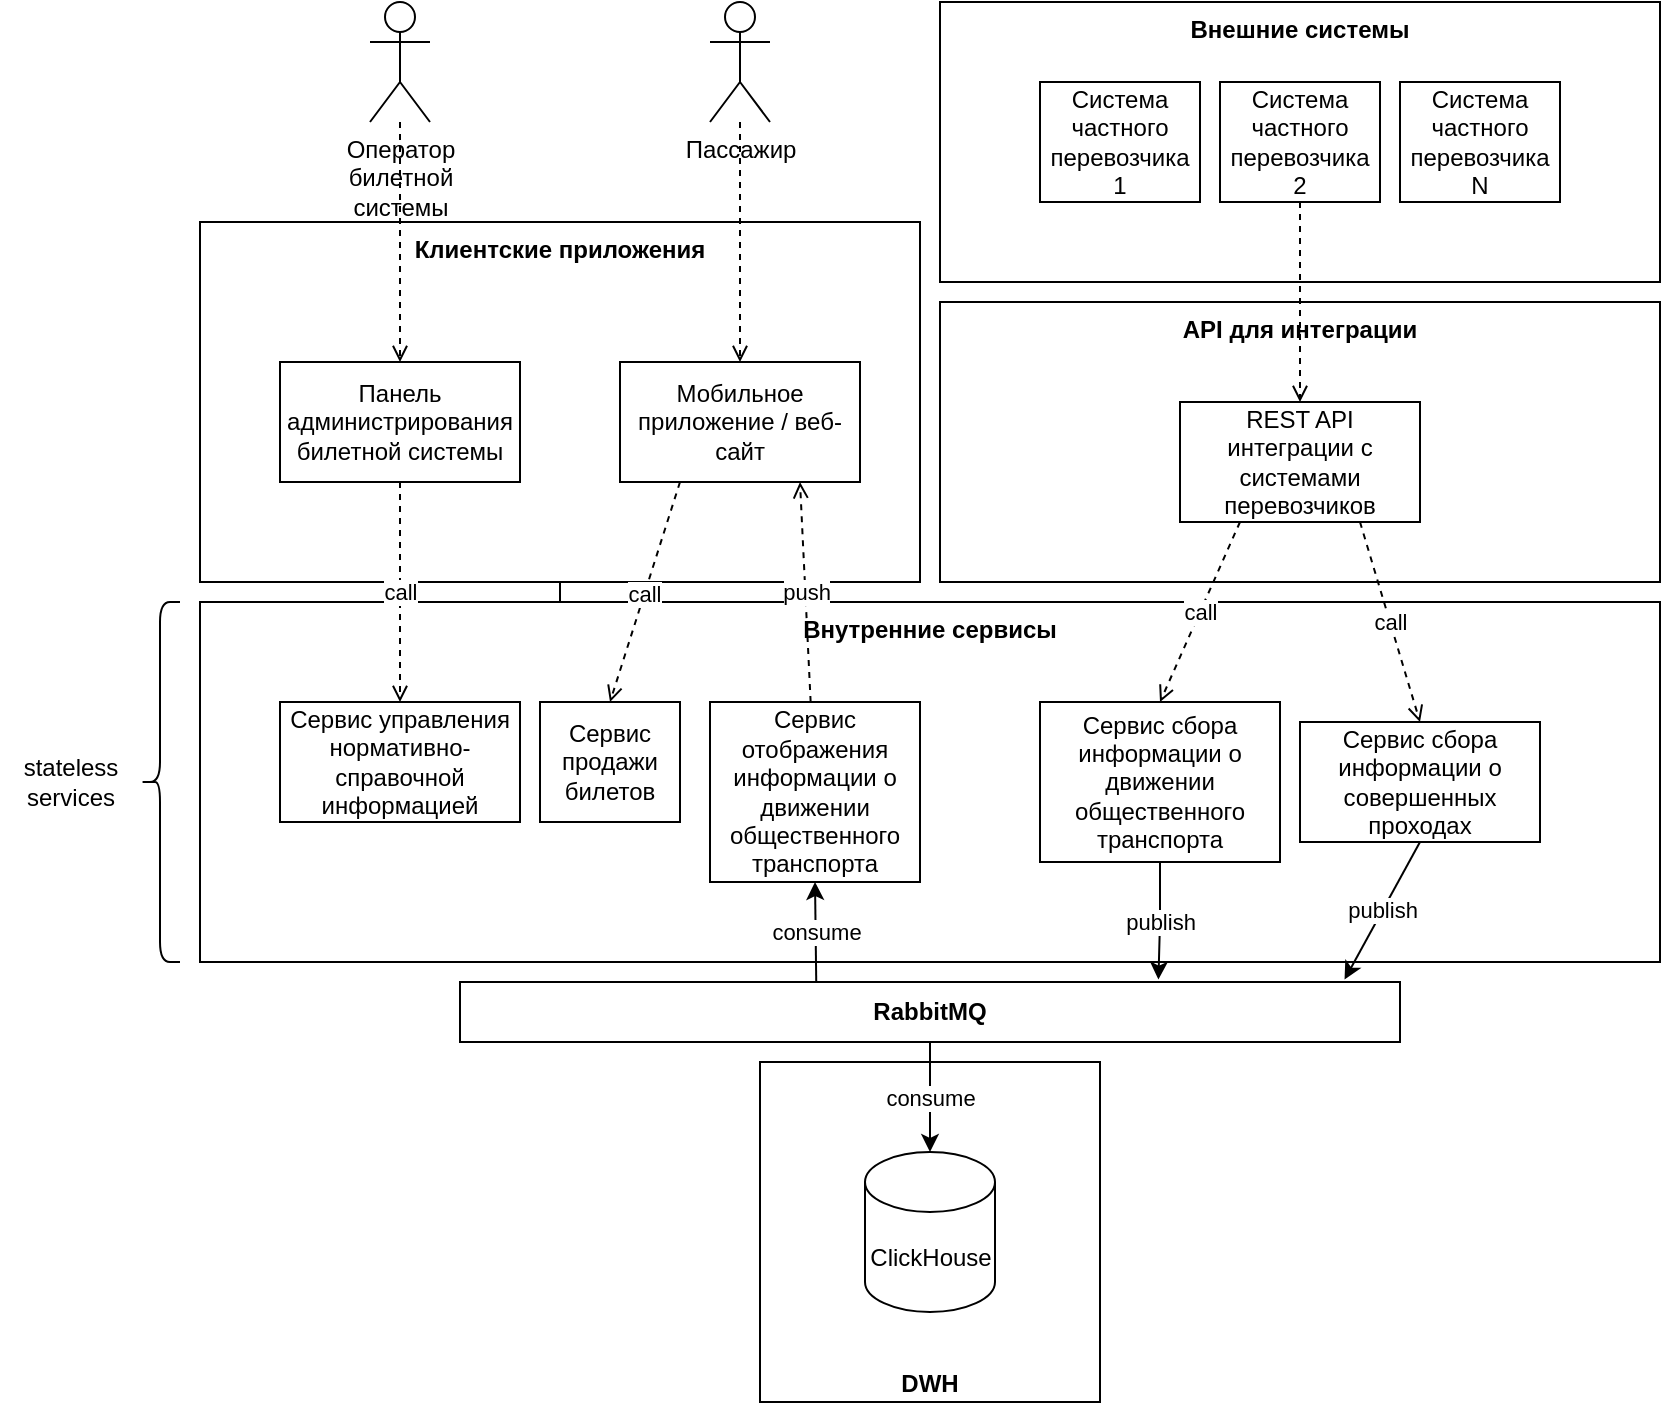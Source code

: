 <mxfile version="21.4.0" type="device">
  <diagram name="Page-1" id="Wr1dTsF130uoxMUAfCbD">
    <mxGraphModel dx="1207" dy="785" grid="1" gridSize="10" guides="1" tooltips="1" connect="1" arrows="1" fold="1" page="1" pageScale="1" pageWidth="827" pageHeight="1169" math="0" shadow="0">
      <root>
        <mxCell id="0" />
        <mxCell id="1" parent="0" />
        <mxCell id="D1yi2yCLgPPK0C8S_blm-29" value="Внешние системы" style="rounded=0;whiteSpace=wrap;html=1;verticalAlign=top;fontStyle=1" vertex="1" parent="1">
          <mxGeometry x="480" y="10" width="360" height="140" as="geometry" />
        </mxCell>
        <mxCell id="D1yi2yCLgPPK0C8S_blm-2" value="DWH" style="rounded=0;whiteSpace=wrap;html=1;verticalAlign=bottom;fontStyle=1" vertex="1" parent="1">
          <mxGeometry x="390" y="540" width="170" height="170" as="geometry" />
        </mxCell>
        <mxCell id="D1yi2yCLgPPK0C8S_blm-52" value="" style="edgeStyle=orthogonalEdgeStyle;rounded=0;orthogonalLoop=1;jettySize=auto;html=1;" edge="1" parent="1" source="D1yi2yCLgPPK0C8S_blm-3">
          <mxGeometry relative="1" as="geometry">
            <mxPoint x="200" y="350.0" as="targetPoint" />
          </mxGeometry>
        </mxCell>
        <mxCell id="D1yi2yCLgPPK0C8S_blm-3" value="Клиентские приложения" style="rounded=0;whiteSpace=wrap;html=1;verticalAlign=top;fontStyle=1" vertex="1" parent="1">
          <mxGeometry x="110" y="120" width="360" height="180" as="geometry" />
        </mxCell>
        <mxCell id="D1yi2yCLgPPK0C8S_blm-4" value="API для интеграции" style="rounded=0;whiteSpace=wrap;html=1;verticalAlign=top;fontStyle=1" vertex="1" parent="1">
          <mxGeometry x="480" y="160" width="360" height="140" as="geometry" />
        </mxCell>
        <mxCell id="D1yi2yCLgPPK0C8S_blm-5" value="Внутренние сервисы" style="rounded=0;whiteSpace=wrap;html=1;verticalAlign=top;fontStyle=1" vertex="1" parent="1">
          <mxGeometry x="110" y="310" width="730" height="180" as="geometry" />
        </mxCell>
        <mxCell id="D1yi2yCLgPPK0C8S_blm-56" value="" style="edgeStyle=orthogonalEdgeStyle;rounded=0;orthogonalLoop=1;jettySize=auto;html=1;dashed=1;endArrow=open;endFill=0;" edge="1" parent="1" source="D1yi2yCLgPPK0C8S_blm-6" target="D1yi2yCLgPPK0C8S_blm-13">
          <mxGeometry relative="1" as="geometry" />
        </mxCell>
        <mxCell id="D1yi2yCLgPPK0C8S_blm-6" value="Оператор&lt;br&gt;билетной&lt;br&gt;системы" style="shape=umlActor;verticalLabelPosition=bottom;verticalAlign=top;html=1;" vertex="1" parent="1">
          <mxGeometry x="195" y="10" width="30" height="60" as="geometry" />
        </mxCell>
        <mxCell id="D1yi2yCLgPPK0C8S_blm-57" value="" style="edgeStyle=orthogonalEdgeStyle;rounded=0;orthogonalLoop=1;jettySize=auto;html=1;dashed=1;endArrow=open;endFill=0;" edge="1" parent="1" source="D1yi2yCLgPPK0C8S_blm-7" target="D1yi2yCLgPPK0C8S_blm-14">
          <mxGeometry relative="1" as="geometry" />
        </mxCell>
        <mxCell id="D1yi2yCLgPPK0C8S_blm-7" value="Пассажир" style="shape=umlActor;verticalLabelPosition=bottom;verticalAlign=top;html=1;" vertex="1" parent="1">
          <mxGeometry x="365" y="10" width="30" height="60" as="geometry" />
        </mxCell>
        <mxCell id="D1yi2yCLgPPK0C8S_blm-61" value="consume" style="edgeStyle=orthogonalEdgeStyle;rounded=0;orthogonalLoop=1;jettySize=auto;html=1;exitX=0.5;exitY=1;exitDx=0;exitDy=0;entryX=0.5;entryY=0;entryDx=0;entryDy=0;entryPerimeter=0;" edge="1" parent="1" source="D1yi2yCLgPPK0C8S_blm-11" target="D1yi2yCLgPPK0C8S_blm-44">
          <mxGeometry relative="1" as="geometry" />
        </mxCell>
        <mxCell id="D1yi2yCLgPPK0C8S_blm-62" value="consume" style="rounded=0;orthogonalLoop=1;jettySize=auto;html=1;exitX=0.379;exitY=0.012;exitDx=0;exitDy=0;entryX=0.5;entryY=1;entryDx=0;entryDy=0;exitPerimeter=0;" edge="1" parent="1" source="D1yi2yCLgPPK0C8S_blm-11" target="D1yi2yCLgPPK0C8S_blm-59">
          <mxGeometry relative="1" as="geometry" />
        </mxCell>
        <mxCell id="D1yi2yCLgPPK0C8S_blm-11" value="RabbitMQ" style="rounded=0;whiteSpace=wrap;html=1;verticalAlign=middle;fontStyle=1" vertex="1" parent="1">
          <mxGeometry x="240" y="500" width="470" height="30" as="geometry" />
        </mxCell>
        <mxCell id="D1yi2yCLgPPK0C8S_blm-34" value="call" style="rounded=0;orthogonalLoop=1;jettySize=auto;html=1;exitX=0.5;exitY=1;exitDx=0;exitDy=0;entryX=0.5;entryY=0;entryDx=0;entryDy=0;endArrow=open;endFill=0;dashed=1;" edge="1" parent="1" source="D1yi2yCLgPPK0C8S_blm-13" target="D1yi2yCLgPPK0C8S_blm-42">
          <mxGeometry relative="1" as="geometry">
            <mxPoint x="260" y="250" as="targetPoint" />
          </mxGeometry>
        </mxCell>
        <mxCell id="D1yi2yCLgPPK0C8S_blm-13" value="Панель администрирования билетной системы" style="rounded=0;whiteSpace=wrap;html=1;" vertex="1" parent="1">
          <mxGeometry x="150" y="190" width="120" height="60" as="geometry" />
        </mxCell>
        <mxCell id="D1yi2yCLgPPK0C8S_blm-33" value="call" style="rounded=0;orthogonalLoop=1;jettySize=auto;html=1;exitX=0.25;exitY=1;exitDx=0;exitDy=0;endArrow=open;endFill=0;dashed=1;entryX=0.5;entryY=0;entryDx=0;entryDy=0;" edge="1" parent="1" source="D1yi2yCLgPPK0C8S_blm-14" target="D1yi2yCLgPPK0C8S_blm-58">
          <mxGeometry x="0.011" relative="1" as="geometry">
            <mxPoint x="320" y="250" as="targetPoint" />
            <mxPoint as="offset" />
          </mxGeometry>
        </mxCell>
        <mxCell id="D1yi2yCLgPPK0C8S_blm-14" value="Мобильное приложение / веб-сайт" style="rounded=0;whiteSpace=wrap;html=1;" vertex="1" parent="1">
          <mxGeometry x="320" y="190" width="120" height="60" as="geometry" />
        </mxCell>
        <mxCell id="D1yi2yCLgPPK0C8S_blm-40" value="call" style="rounded=0;orthogonalLoop=1;jettySize=auto;html=1;exitX=0.75;exitY=1;exitDx=0;exitDy=0;entryX=0.5;entryY=0;entryDx=0;entryDy=0;dashed=1;endArrow=open;endFill=0;" edge="1" parent="1" source="D1yi2yCLgPPK0C8S_blm-16" target="D1yi2yCLgPPK0C8S_blm-39">
          <mxGeometry relative="1" as="geometry" />
        </mxCell>
        <mxCell id="D1yi2yCLgPPK0C8S_blm-51" value="call" style="rounded=0;orthogonalLoop=1;jettySize=auto;html=1;exitX=0.25;exitY=1;exitDx=0;exitDy=0;entryX=0.5;entryY=0;entryDx=0;entryDy=0;dashed=1;endArrow=open;endFill=0;" edge="1" parent="1" source="D1yi2yCLgPPK0C8S_blm-16" target="D1yi2yCLgPPK0C8S_blm-50">
          <mxGeometry relative="1" as="geometry" />
        </mxCell>
        <mxCell id="D1yi2yCLgPPK0C8S_blm-16" value="REST API интеграции с системами перевозчиков" style="rounded=0;whiteSpace=wrap;html=1;" vertex="1" parent="1">
          <mxGeometry x="600" y="210" width="120" height="60" as="geometry" />
        </mxCell>
        <mxCell id="D1yi2yCLgPPK0C8S_blm-23" value="Система частного перевозчика 1" style="rounded=0;whiteSpace=wrap;html=1;" vertex="1" parent="1">
          <mxGeometry x="530" y="50" width="80" height="60" as="geometry" />
        </mxCell>
        <mxCell id="D1yi2yCLgPPK0C8S_blm-37" value="&lt;br&gt;" style="edgeStyle=orthogonalEdgeStyle;rounded=0;orthogonalLoop=1;jettySize=auto;html=1;exitX=0.5;exitY=1;exitDx=0;exitDy=0;entryX=0.5;entryY=0;entryDx=0;entryDy=0;dashed=1;endArrow=open;endFill=0;" edge="1" parent="1" source="D1yi2yCLgPPK0C8S_blm-24" target="D1yi2yCLgPPK0C8S_blm-16">
          <mxGeometry relative="1" as="geometry" />
        </mxCell>
        <mxCell id="D1yi2yCLgPPK0C8S_blm-24" value="Система частного перевозчика 2" style="rounded=0;whiteSpace=wrap;html=1;" vertex="1" parent="1">
          <mxGeometry x="620" y="50" width="80" height="60" as="geometry" />
        </mxCell>
        <mxCell id="D1yi2yCLgPPK0C8S_blm-26" value="Система частного перевозчика N" style="rounded=0;whiteSpace=wrap;html=1;" vertex="1" parent="1">
          <mxGeometry x="710" y="50" width="80" height="60" as="geometry" />
        </mxCell>
        <mxCell id="D1yi2yCLgPPK0C8S_blm-48" value="publish" style="rounded=0;orthogonalLoop=1;jettySize=auto;html=1;exitX=0.5;exitY=1;exitDx=0;exitDy=0;entryX=0.941;entryY=-0.04;entryDx=0;entryDy=0;entryPerimeter=0;" edge="1" parent="1" source="D1yi2yCLgPPK0C8S_blm-39" target="D1yi2yCLgPPK0C8S_blm-11">
          <mxGeometry relative="1" as="geometry">
            <mxPoint x="684" y="497" as="targetPoint" />
          </mxGeometry>
        </mxCell>
        <mxCell id="D1yi2yCLgPPK0C8S_blm-39" value="Сервис сбора информации о совершенных проходах" style="rounded=0;whiteSpace=wrap;html=1;" vertex="1" parent="1">
          <mxGeometry x="660" y="370" width="120" height="60" as="geometry" />
        </mxCell>
        <mxCell id="D1yi2yCLgPPK0C8S_blm-42" value="Сервис управления нормативно-справочной информацией" style="rounded=0;whiteSpace=wrap;html=1;" vertex="1" parent="1">
          <mxGeometry x="150" y="360" width="120" height="60" as="geometry" />
        </mxCell>
        <mxCell id="D1yi2yCLgPPK0C8S_blm-44" value="ClickHouse" style="shape=cylinder3;whiteSpace=wrap;html=1;boundedLbl=1;backgroundOutline=1;size=15;" vertex="1" parent="1">
          <mxGeometry x="442.5" y="585" width="65" height="80" as="geometry" />
        </mxCell>
        <mxCell id="D1yi2yCLgPPK0C8S_blm-53" value="publish" style="edgeStyle=orthogonalEdgeStyle;rounded=0;orthogonalLoop=1;jettySize=auto;html=1;exitX=0.5;exitY=1;exitDx=0;exitDy=0;entryX=0.743;entryY=-0.04;entryDx=0;entryDy=0;entryPerimeter=0;" edge="1" parent="1" source="D1yi2yCLgPPK0C8S_blm-50" target="D1yi2yCLgPPK0C8S_blm-11">
          <mxGeometry relative="1" as="geometry">
            <mxPoint x="590" y="500" as="targetPoint" />
          </mxGeometry>
        </mxCell>
        <mxCell id="D1yi2yCLgPPK0C8S_blm-50" value="Сервис сбора информации о движении общественного транспорта" style="rounded=0;whiteSpace=wrap;html=1;" vertex="1" parent="1">
          <mxGeometry x="530" y="360" width="120" height="80" as="geometry" />
        </mxCell>
        <mxCell id="D1yi2yCLgPPK0C8S_blm-58" value="Сервис продажи билетов" style="rounded=0;whiteSpace=wrap;html=1;" vertex="1" parent="1">
          <mxGeometry x="280" y="360" width="70" height="60" as="geometry" />
        </mxCell>
        <mxCell id="D1yi2yCLgPPK0C8S_blm-60" value="push" style="rounded=0;orthogonalLoop=1;jettySize=auto;html=1;entryX=0.75;entryY=1;entryDx=0;entryDy=0;dashed=1;endArrow=open;endFill=0;" edge="1" parent="1" source="D1yi2yCLgPPK0C8S_blm-59" target="D1yi2yCLgPPK0C8S_blm-14">
          <mxGeometry relative="1" as="geometry" />
        </mxCell>
        <mxCell id="D1yi2yCLgPPK0C8S_blm-59" value="Сервис отображения информации о движении общественного транспорта" style="rounded=0;whiteSpace=wrap;html=1;" vertex="1" parent="1">
          <mxGeometry x="365" y="360" width="105" height="90" as="geometry" />
        </mxCell>
        <mxCell id="D1yi2yCLgPPK0C8S_blm-63" value="" style="shape=curlyBracket;whiteSpace=wrap;html=1;rounded=1;labelPosition=left;verticalLabelPosition=middle;align=right;verticalAlign=middle;" vertex="1" parent="1">
          <mxGeometry x="80" y="310" width="20" height="180" as="geometry" />
        </mxCell>
        <mxCell id="D1yi2yCLgPPK0C8S_blm-64" value="stateless&lt;br&gt;services" style="text;html=1;align=center;verticalAlign=middle;resizable=0;points=[];autosize=1;strokeColor=none;fillColor=none;" vertex="1" parent="1">
          <mxGeometry x="10" y="380" width="70" height="40" as="geometry" />
        </mxCell>
      </root>
    </mxGraphModel>
  </diagram>
</mxfile>
